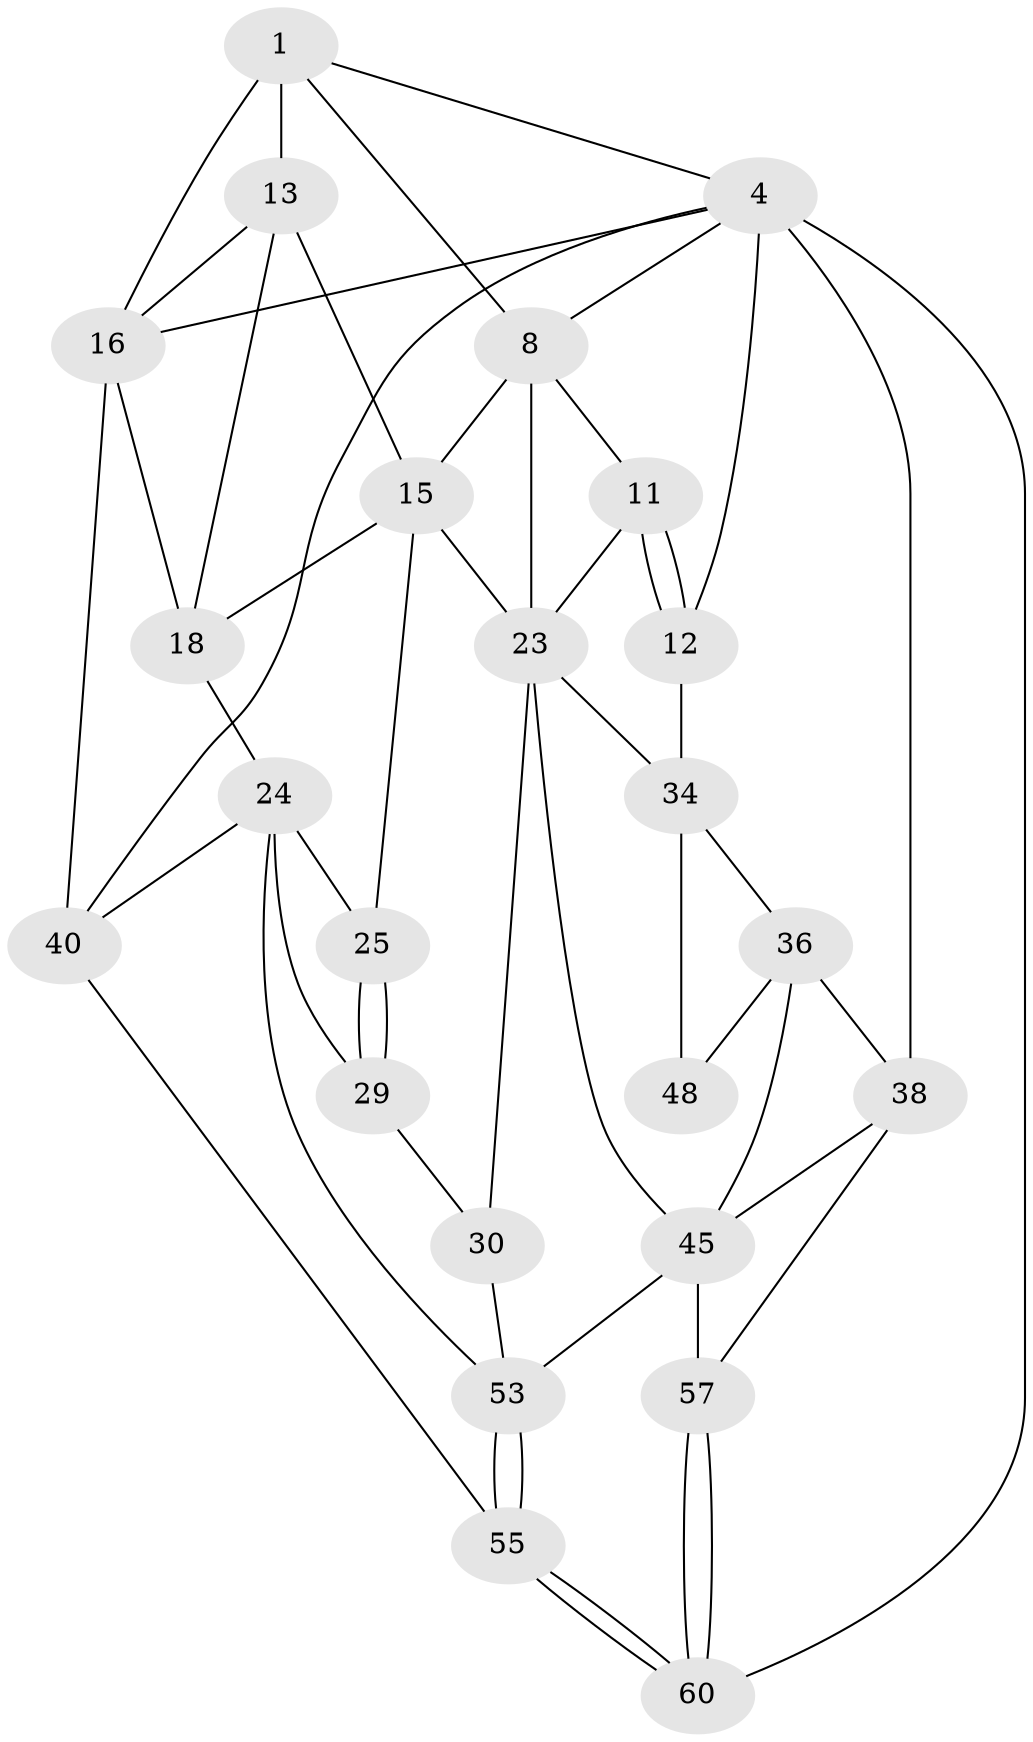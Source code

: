 // original degree distribution, {3: 0.03225806451612903, 4: 0.24193548387096775, 5: 0.5161290322580645, 6: 0.20967741935483872}
// Generated by graph-tools (version 1.1) at 2025/21/03/04/25 18:21:38]
// undirected, 24 vertices, 53 edges
graph export_dot {
graph [start="1"]
  node [color=gray90,style=filled];
  1 [pos="+0.5725075860925165+0",super="+2+7"];
  4 [pos="+1+0",super="+5+51"];
  8 [pos="+0.4178690739792161+0.04925271804920524",super="+9"];
  11 [pos="+0+0.005576512720724811"];
  12 [pos="+0+0"];
  13 [pos="+0.72323882016683+0.10687429792797422",super="+17+14"];
  15 [pos="+0.5215479256604079+0.23714766773769047",super="+19"];
  16 [pos="+0.8511452322371986+0.17699559078604193",super="+20"];
  18 [pos="+0.7681756872189263+0.2558675287006437",super="+21"];
  23 [pos="+0.32808289635034016+0.3824774412428999",super="+27"];
  24 [pos="+0.8007152084869714+0.48862245256164755",super="+42"];
  25 [pos="+0.5628595828169427+0.457563001739306"];
  29 [pos="+0.5206538876911414+0.533927955628541"];
  30 [pos="+0.46897157638058345+0.5795052927512434",super="+43"];
  34 [pos="+0.16708024538240818+0.5550632847379726",super="+49+35"];
  36 [pos="+0+1",super="+37"];
  38 [pos="+0+1",super="+39"];
  40 [pos="+1+0.853255664167642",super="+41"];
  45 [pos="+0.3581915208116266+0.7357354756486799",super="+56+46"];
  48 [pos="+0.2095651232021607+0.7130309694489549"];
  53 [pos="+0.6577536758213585+0.8264572182528475",super="+54"];
  55 [pos="+0.7267475013636654+0.9772887797787301"];
  57 [pos="+0.44194459506287975+0.8954853433959578",super="+58"];
  60 [pos="+0.7411465548289939+1"];
  1 -- 16;
  1 -- 4;
  1 -- 13 [weight=2];
  1 -- 8;
  4 -- 16;
  4 -- 8;
  4 -- 12;
  4 -- 38 [weight=3];
  4 -- 40;
  4 -- 60;
  8 -- 11;
  8 -- 15;
  8 -- 23;
  11 -- 12;
  11 -- 12;
  11 -- 23;
  12 -- 34;
  13 -- 16;
  13 -- 18;
  13 -- 15;
  15 -- 25;
  15 -- 18;
  15 -- 23;
  16 -- 40;
  16 -- 18;
  18 -- 24;
  23 -- 34;
  23 -- 45;
  23 -- 30 [weight=2];
  24 -- 25;
  24 -- 40;
  24 -- 53;
  24 -- 29;
  25 -- 29;
  25 -- 29;
  29 -- 30;
  30 -- 53;
  34 -- 48 [weight=2];
  34 -- 36 [weight=2];
  36 -- 48;
  36 -- 38;
  36 -- 45;
  38 -- 57;
  38 -- 45;
  40 -- 55;
  45 -- 57 [weight=2];
  45 -- 53;
  53 -- 55;
  53 -- 55;
  55 -- 60;
  55 -- 60;
  57 -- 60;
  57 -- 60;
}
